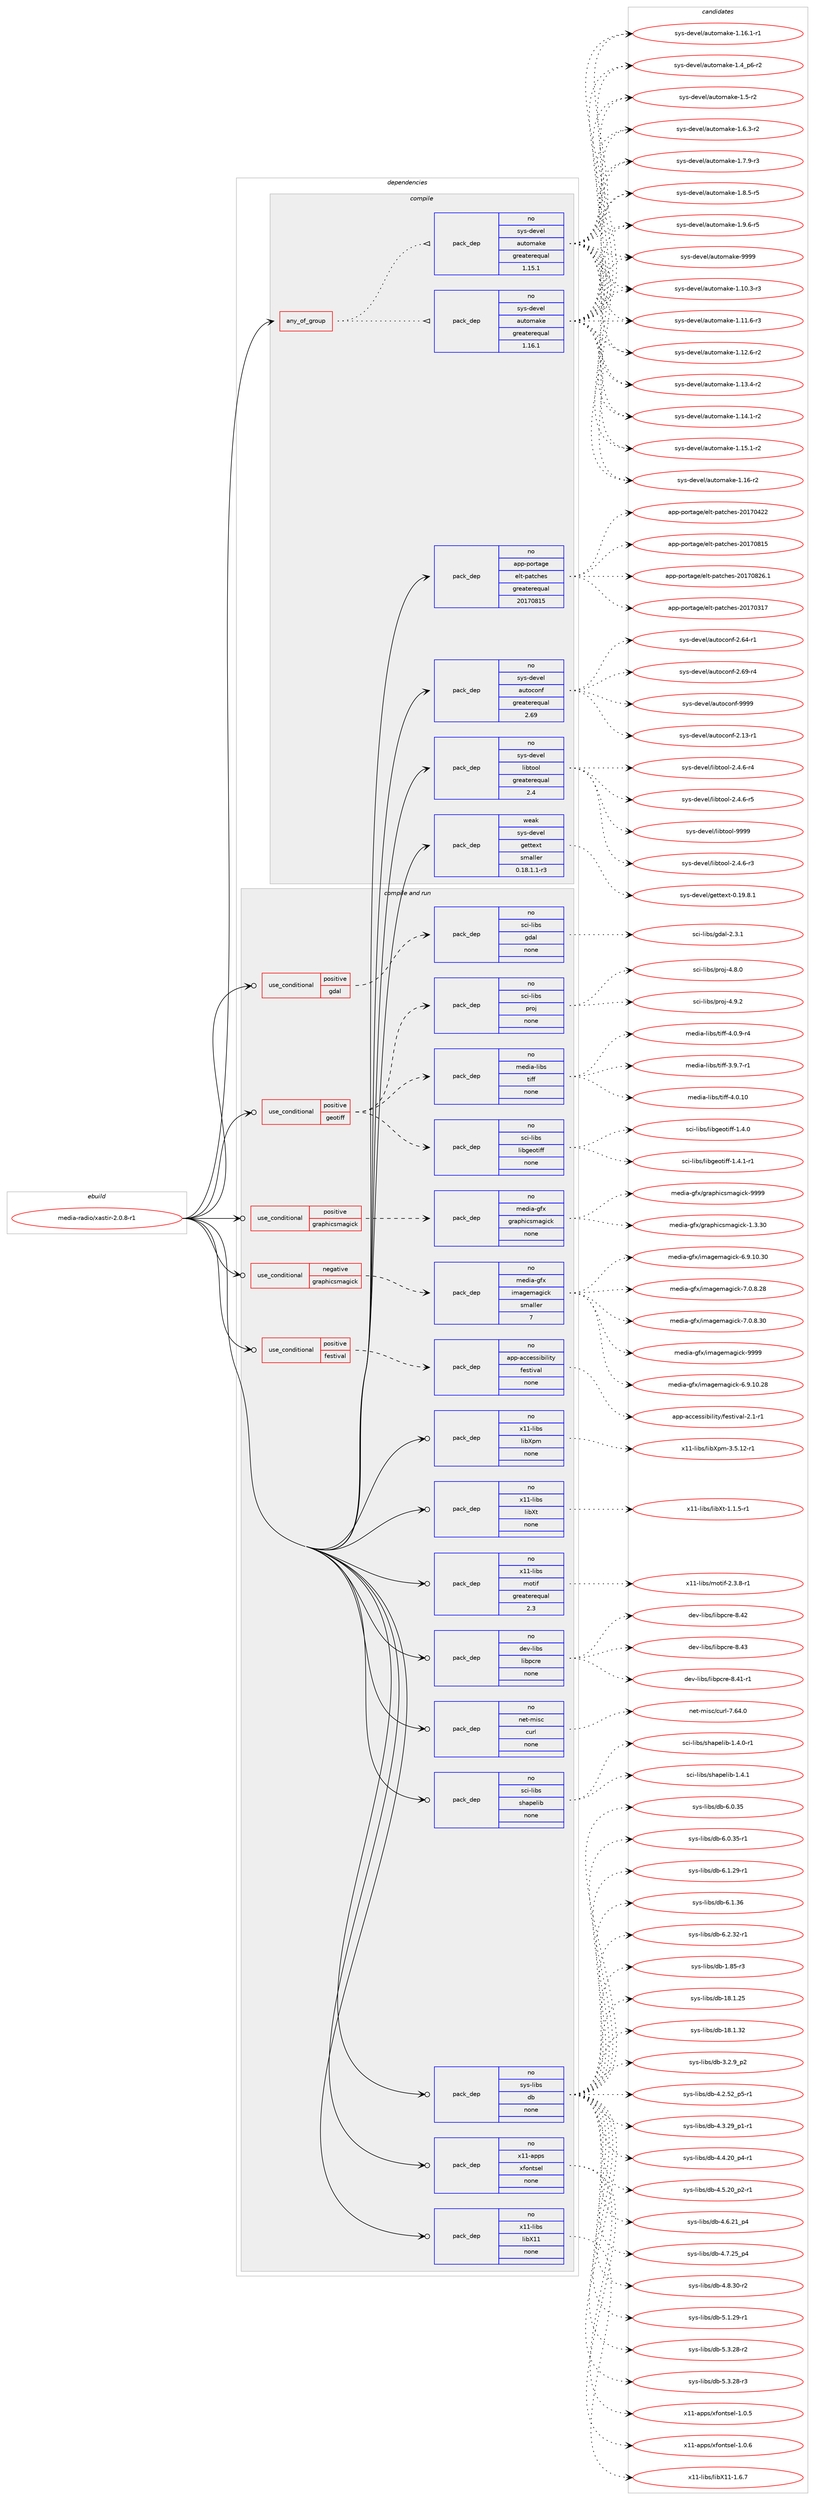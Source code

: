 digraph prolog {

# *************
# Graph options
# *************

newrank=true;
concentrate=true;
compound=true;
graph [rankdir=LR,fontname=Helvetica,fontsize=10,ranksep=1.5];#, ranksep=2.5, nodesep=0.2];
edge  [arrowhead=vee];
node  [fontname=Helvetica,fontsize=10];

# **********
# The ebuild
# **********

subgraph cluster_leftcol {
color=gray;
rank=same;
label=<<i>ebuild</i>>;
id [label="media-radio/xastir-2.0.8-r1", color=red, width=4, href="../media-radio/xastir-2.0.8-r1.svg"];
}

# ****************
# The dependencies
# ****************

subgraph cluster_midcol {
color=gray;
label=<<i>dependencies</i>>;
subgraph cluster_compile {
fillcolor="#eeeeee";
style=filled;
label=<<i>compile</i>>;
subgraph any25408 {
dependency1623764 [label=<<TABLE BORDER="0" CELLBORDER="1" CELLSPACING="0" CELLPADDING="4"><TR><TD CELLPADDING="10">any_of_group</TD></TR></TABLE>>, shape=none, color=red];subgraph pack1160941 {
dependency1623765 [label=<<TABLE BORDER="0" CELLBORDER="1" CELLSPACING="0" CELLPADDING="4" WIDTH="220"><TR><TD ROWSPAN="6" CELLPADDING="30">pack_dep</TD></TR><TR><TD WIDTH="110">no</TD></TR><TR><TD>sys-devel</TD></TR><TR><TD>automake</TD></TR><TR><TD>greaterequal</TD></TR><TR><TD>1.16.1</TD></TR></TABLE>>, shape=none, color=blue];
}
dependency1623764:e -> dependency1623765:w [weight=20,style="dotted",arrowhead="oinv"];
subgraph pack1160942 {
dependency1623766 [label=<<TABLE BORDER="0" CELLBORDER="1" CELLSPACING="0" CELLPADDING="4" WIDTH="220"><TR><TD ROWSPAN="6" CELLPADDING="30">pack_dep</TD></TR><TR><TD WIDTH="110">no</TD></TR><TR><TD>sys-devel</TD></TR><TR><TD>automake</TD></TR><TR><TD>greaterequal</TD></TR><TR><TD>1.15.1</TD></TR></TABLE>>, shape=none, color=blue];
}
dependency1623764:e -> dependency1623766:w [weight=20,style="dotted",arrowhead="oinv"];
}
id:e -> dependency1623764:w [weight=20,style="solid",arrowhead="vee"];
subgraph pack1160943 {
dependency1623767 [label=<<TABLE BORDER="0" CELLBORDER="1" CELLSPACING="0" CELLPADDING="4" WIDTH="220"><TR><TD ROWSPAN="6" CELLPADDING="30">pack_dep</TD></TR><TR><TD WIDTH="110">no</TD></TR><TR><TD>app-portage</TD></TR><TR><TD>elt-patches</TD></TR><TR><TD>greaterequal</TD></TR><TR><TD>20170815</TD></TR></TABLE>>, shape=none, color=blue];
}
id:e -> dependency1623767:w [weight=20,style="solid",arrowhead="vee"];
subgraph pack1160944 {
dependency1623768 [label=<<TABLE BORDER="0" CELLBORDER="1" CELLSPACING="0" CELLPADDING="4" WIDTH="220"><TR><TD ROWSPAN="6" CELLPADDING="30">pack_dep</TD></TR><TR><TD WIDTH="110">no</TD></TR><TR><TD>sys-devel</TD></TR><TR><TD>autoconf</TD></TR><TR><TD>greaterequal</TD></TR><TR><TD>2.69</TD></TR></TABLE>>, shape=none, color=blue];
}
id:e -> dependency1623768:w [weight=20,style="solid",arrowhead="vee"];
subgraph pack1160945 {
dependency1623769 [label=<<TABLE BORDER="0" CELLBORDER="1" CELLSPACING="0" CELLPADDING="4" WIDTH="220"><TR><TD ROWSPAN="6" CELLPADDING="30">pack_dep</TD></TR><TR><TD WIDTH="110">no</TD></TR><TR><TD>sys-devel</TD></TR><TR><TD>libtool</TD></TR><TR><TD>greaterequal</TD></TR><TR><TD>2.4</TD></TR></TABLE>>, shape=none, color=blue];
}
id:e -> dependency1623769:w [weight=20,style="solid",arrowhead="vee"];
subgraph pack1160946 {
dependency1623770 [label=<<TABLE BORDER="0" CELLBORDER="1" CELLSPACING="0" CELLPADDING="4" WIDTH="220"><TR><TD ROWSPAN="6" CELLPADDING="30">pack_dep</TD></TR><TR><TD WIDTH="110">weak</TD></TR><TR><TD>sys-devel</TD></TR><TR><TD>gettext</TD></TR><TR><TD>smaller</TD></TR><TR><TD>0.18.1.1-r3</TD></TR></TABLE>>, shape=none, color=blue];
}
id:e -> dependency1623770:w [weight=20,style="solid",arrowhead="vee"];
}
subgraph cluster_compileandrun {
fillcolor="#eeeeee";
style=filled;
label=<<i>compile and run</i>>;
subgraph cond436645 {
dependency1623771 [label=<<TABLE BORDER="0" CELLBORDER="1" CELLSPACING="0" CELLPADDING="4"><TR><TD ROWSPAN="3" CELLPADDING="10">use_conditional</TD></TR><TR><TD>negative</TD></TR><TR><TD>graphicsmagick</TD></TR></TABLE>>, shape=none, color=red];
subgraph pack1160947 {
dependency1623772 [label=<<TABLE BORDER="0" CELLBORDER="1" CELLSPACING="0" CELLPADDING="4" WIDTH="220"><TR><TD ROWSPAN="6" CELLPADDING="30">pack_dep</TD></TR><TR><TD WIDTH="110">no</TD></TR><TR><TD>media-gfx</TD></TR><TR><TD>imagemagick</TD></TR><TR><TD>smaller</TD></TR><TR><TD>7</TD></TR></TABLE>>, shape=none, color=blue];
}
dependency1623771:e -> dependency1623772:w [weight=20,style="dashed",arrowhead="vee"];
}
id:e -> dependency1623771:w [weight=20,style="solid",arrowhead="odotvee"];
subgraph cond436646 {
dependency1623773 [label=<<TABLE BORDER="0" CELLBORDER="1" CELLSPACING="0" CELLPADDING="4"><TR><TD ROWSPAN="3" CELLPADDING="10">use_conditional</TD></TR><TR><TD>positive</TD></TR><TR><TD>festival</TD></TR></TABLE>>, shape=none, color=red];
subgraph pack1160948 {
dependency1623774 [label=<<TABLE BORDER="0" CELLBORDER="1" CELLSPACING="0" CELLPADDING="4" WIDTH="220"><TR><TD ROWSPAN="6" CELLPADDING="30">pack_dep</TD></TR><TR><TD WIDTH="110">no</TD></TR><TR><TD>app-accessibility</TD></TR><TR><TD>festival</TD></TR><TR><TD>none</TD></TR><TR><TD></TD></TR></TABLE>>, shape=none, color=blue];
}
dependency1623773:e -> dependency1623774:w [weight=20,style="dashed",arrowhead="vee"];
}
id:e -> dependency1623773:w [weight=20,style="solid",arrowhead="odotvee"];
subgraph cond436647 {
dependency1623775 [label=<<TABLE BORDER="0" CELLBORDER="1" CELLSPACING="0" CELLPADDING="4"><TR><TD ROWSPAN="3" CELLPADDING="10">use_conditional</TD></TR><TR><TD>positive</TD></TR><TR><TD>gdal</TD></TR></TABLE>>, shape=none, color=red];
subgraph pack1160949 {
dependency1623776 [label=<<TABLE BORDER="0" CELLBORDER="1" CELLSPACING="0" CELLPADDING="4" WIDTH="220"><TR><TD ROWSPAN="6" CELLPADDING="30">pack_dep</TD></TR><TR><TD WIDTH="110">no</TD></TR><TR><TD>sci-libs</TD></TR><TR><TD>gdal</TD></TR><TR><TD>none</TD></TR><TR><TD></TD></TR></TABLE>>, shape=none, color=blue];
}
dependency1623775:e -> dependency1623776:w [weight=20,style="dashed",arrowhead="vee"];
}
id:e -> dependency1623775:w [weight=20,style="solid",arrowhead="odotvee"];
subgraph cond436648 {
dependency1623777 [label=<<TABLE BORDER="0" CELLBORDER="1" CELLSPACING="0" CELLPADDING="4"><TR><TD ROWSPAN="3" CELLPADDING="10">use_conditional</TD></TR><TR><TD>positive</TD></TR><TR><TD>geotiff</TD></TR></TABLE>>, shape=none, color=red];
subgraph pack1160950 {
dependency1623778 [label=<<TABLE BORDER="0" CELLBORDER="1" CELLSPACING="0" CELLPADDING="4" WIDTH="220"><TR><TD ROWSPAN="6" CELLPADDING="30">pack_dep</TD></TR><TR><TD WIDTH="110">no</TD></TR><TR><TD>sci-libs</TD></TR><TR><TD>proj</TD></TR><TR><TD>none</TD></TR><TR><TD></TD></TR></TABLE>>, shape=none, color=blue];
}
dependency1623777:e -> dependency1623778:w [weight=20,style="dashed",arrowhead="vee"];
subgraph pack1160951 {
dependency1623779 [label=<<TABLE BORDER="0" CELLBORDER="1" CELLSPACING="0" CELLPADDING="4" WIDTH="220"><TR><TD ROWSPAN="6" CELLPADDING="30">pack_dep</TD></TR><TR><TD WIDTH="110">no</TD></TR><TR><TD>sci-libs</TD></TR><TR><TD>libgeotiff</TD></TR><TR><TD>none</TD></TR><TR><TD></TD></TR></TABLE>>, shape=none, color=blue];
}
dependency1623777:e -> dependency1623779:w [weight=20,style="dashed",arrowhead="vee"];
subgraph pack1160952 {
dependency1623780 [label=<<TABLE BORDER="0" CELLBORDER="1" CELLSPACING="0" CELLPADDING="4" WIDTH="220"><TR><TD ROWSPAN="6" CELLPADDING="30">pack_dep</TD></TR><TR><TD WIDTH="110">no</TD></TR><TR><TD>media-libs</TD></TR><TR><TD>tiff</TD></TR><TR><TD>none</TD></TR><TR><TD></TD></TR></TABLE>>, shape=none, color=blue];
}
dependency1623777:e -> dependency1623780:w [weight=20,style="dashed",arrowhead="vee"];
}
id:e -> dependency1623777:w [weight=20,style="solid",arrowhead="odotvee"];
subgraph cond436649 {
dependency1623781 [label=<<TABLE BORDER="0" CELLBORDER="1" CELLSPACING="0" CELLPADDING="4"><TR><TD ROWSPAN="3" CELLPADDING="10">use_conditional</TD></TR><TR><TD>positive</TD></TR><TR><TD>graphicsmagick</TD></TR></TABLE>>, shape=none, color=red];
subgraph pack1160953 {
dependency1623782 [label=<<TABLE BORDER="0" CELLBORDER="1" CELLSPACING="0" CELLPADDING="4" WIDTH="220"><TR><TD ROWSPAN="6" CELLPADDING="30">pack_dep</TD></TR><TR><TD WIDTH="110">no</TD></TR><TR><TD>media-gfx</TD></TR><TR><TD>graphicsmagick</TD></TR><TR><TD>none</TD></TR><TR><TD></TD></TR></TABLE>>, shape=none, color=blue];
}
dependency1623781:e -> dependency1623782:w [weight=20,style="dashed",arrowhead="vee"];
}
id:e -> dependency1623781:w [weight=20,style="solid",arrowhead="odotvee"];
subgraph pack1160954 {
dependency1623783 [label=<<TABLE BORDER="0" CELLBORDER="1" CELLSPACING="0" CELLPADDING="4" WIDTH="220"><TR><TD ROWSPAN="6" CELLPADDING="30">pack_dep</TD></TR><TR><TD WIDTH="110">no</TD></TR><TR><TD>dev-libs</TD></TR><TR><TD>libpcre</TD></TR><TR><TD>none</TD></TR><TR><TD></TD></TR></TABLE>>, shape=none, color=blue];
}
id:e -> dependency1623783:w [weight=20,style="solid",arrowhead="odotvee"];
subgraph pack1160955 {
dependency1623784 [label=<<TABLE BORDER="0" CELLBORDER="1" CELLSPACING="0" CELLPADDING="4" WIDTH="220"><TR><TD ROWSPAN="6" CELLPADDING="30">pack_dep</TD></TR><TR><TD WIDTH="110">no</TD></TR><TR><TD>net-misc</TD></TR><TR><TD>curl</TD></TR><TR><TD>none</TD></TR><TR><TD></TD></TR></TABLE>>, shape=none, color=blue];
}
id:e -> dependency1623784:w [weight=20,style="solid",arrowhead="odotvee"];
subgraph pack1160956 {
dependency1623785 [label=<<TABLE BORDER="0" CELLBORDER="1" CELLSPACING="0" CELLPADDING="4" WIDTH="220"><TR><TD ROWSPAN="6" CELLPADDING="30">pack_dep</TD></TR><TR><TD WIDTH="110">no</TD></TR><TR><TD>sci-libs</TD></TR><TR><TD>shapelib</TD></TR><TR><TD>none</TD></TR><TR><TD></TD></TR></TABLE>>, shape=none, color=blue];
}
id:e -> dependency1623785:w [weight=20,style="solid",arrowhead="odotvee"];
subgraph pack1160957 {
dependency1623786 [label=<<TABLE BORDER="0" CELLBORDER="1" CELLSPACING="0" CELLPADDING="4" WIDTH="220"><TR><TD ROWSPAN="6" CELLPADDING="30">pack_dep</TD></TR><TR><TD WIDTH="110">no</TD></TR><TR><TD>sys-libs</TD></TR><TR><TD>db</TD></TR><TR><TD>none</TD></TR><TR><TD></TD></TR></TABLE>>, shape=none, color=blue];
}
id:e -> dependency1623786:w [weight=20,style="solid",arrowhead="odotvee"];
subgraph pack1160958 {
dependency1623787 [label=<<TABLE BORDER="0" CELLBORDER="1" CELLSPACING="0" CELLPADDING="4" WIDTH="220"><TR><TD ROWSPAN="6" CELLPADDING="30">pack_dep</TD></TR><TR><TD WIDTH="110">no</TD></TR><TR><TD>x11-apps</TD></TR><TR><TD>xfontsel</TD></TR><TR><TD>none</TD></TR><TR><TD></TD></TR></TABLE>>, shape=none, color=blue];
}
id:e -> dependency1623787:w [weight=20,style="solid",arrowhead="odotvee"];
subgraph pack1160959 {
dependency1623788 [label=<<TABLE BORDER="0" CELLBORDER="1" CELLSPACING="0" CELLPADDING="4" WIDTH="220"><TR><TD ROWSPAN="6" CELLPADDING="30">pack_dep</TD></TR><TR><TD WIDTH="110">no</TD></TR><TR><TD>x11-libs</TD></TR><TR><TD>libX11</TD></TR><TR><TD>none</TD></TR><TR><TD></TD></TR></TABLE>>, shape=none, color=blue];
}
id:e -> dependency1623788:w [weight=20,style="solid",arrowhead="odotvee"];
subgraph pack1160960 {
dependency1623789 [label=<<TABLE BORDER="0" CELLBORDER="1" CELLSPACING="0" CELLPADDING="4" WIDTH="220"><TR><TD ROWSPAN="6" CELLPADDING="30">pack_dep</TD></TR><TR><TD WIDTH="110">no</TD></TR><TR><TD>x11-libs</TD></TR><TR><TD>libXpm</TD></TR><TR><TD>none</TD></TR><TR><TD></TD></TR></TABLE>>, shape=none, color=blue];
}
id:e -> dependency1623789:w [weight=20,style="solid",arrowhead="odotvee"];
subgraph pack1160961 {
dependency1623790 [label=<<TABLE BORDER="0" CELLBORDER="1" CELLSPACING="0" CELLPADDING="4" WIDTH="220"><TR><TD ROWSPAN="6" CELLPADDING="30">pack_dep</TD></TR><TR><TD WIDTH="110">no</TD></TR><TR><TD>x11-libs</TD></TR><TR><TD>libXt</TD></TR><TR><TD>none</TD></TR><TR><TD></TD></TR></TABLE>>, shape=none, color=blue];
}
id:e -> dependency1623790:w [weight=20,style="solid",arrowhead="odotvee"];
subgraph pack1160962 {
dependency1623791 [label=<<TABLE BORDER="0" CELLBORDER="1" CELLSPACING="0" CELLPADDING="4" WIDTH="220"><TR><TD ROWSPAN="6" CELLPADDING="30">pack_dep</TD></TR><TR><TD WIDTH="110">no</TD></TR><TR><TD>x11-libs</TD></TR><TR><TD>motif</TD></TR><TR><TD>greaterequal</TD></TR><TR><TD>2.3</TD></TR></TABLE>>, shape=none, color=blue];
}
id:e -> dependency1623791:w [weight=20,style="solid",arrowhead="odotvee"];
}
subgraph cluster_run {
fillcolor="#eeeeee";
style=filled;
label=<<i>run</i>>;
}
}

# **************
# The candidates
# **************

subgraph cluster_choices {
rank=same;
color=gray;
label=<<i>candidates</i>>;

subgraph choice1160941 {
color=black;
nodesep=1;
choice11512111545100101118101108479711711611110997107101454946494846514511451 [label="sys-devel/automake-1.10.3-r3", color=red, width=4,href="../sys-devel/automake-1.10.3-r3.svg"];
choice11512111545100101118101108479711711611110997107101454946494946544511451 [label="sys-devel/automake-1.11.6-r3", color=red, width=4,href="../sys-devel/automake-1.11.6-r3.svg"];
choice11512111545100101118101108479711711611110997107101454946495046544511450 [label="sys-devel/automake-1.12.6-r2", color=red, width=4,href="../sys-devel/automake-1.12.6-r2.svg"];
choice11512111545100101118101108479711711611110997107101454946495146524511450 [label="sys-devel/automake-1.13.4-r2", color=red, width=4,href="../sys-devel/automake-1.13.4-r2.svg"];
choice11512111545100101118101108479711711611110997107101454946495246494511450 [label="sys-devel/automake-1.14.1-r2", color=red, width=4,href="../sys-devel/automake-1.14.1-r2.svg"];
choice11512111545100101118101108479711711611110997107101454946495346494511450 [label="sys-devel/automake-1.15.1-r2", color=red, width=4,href="../sys-devel/automake-1.15.1-r2.svg"];
choice1151211154510010111810110847971171161111099710710145494649544511450 [label="sys-devel/automake-1.16-r2", color=red, width=4,href="../sys-devel/automake-1.16-r2.svg"];
choice11512111545100101118101108479711711611110997107101454946495446494511449 [label="sys-devel/automake-1.16.1-r1", color=red, width=4,href="../sys-devel/automake-1.16.1-r1.svg"];
choice115121115451001011181011084797117116111109971071014549465295112544511450 [label="sys-devel/automake-1.4_p6-r2", color=red, width=4,href="../sys-devel/automake-1.4_p6-r2.svg"];
choice11512111545100101118101108479711711611110997107101454946534511450 [label="sys-devel/automake-1.5-r2", color=red, width=4,href="../sys-devel/automake-1.5-r2.svg"];
choice115121115451001011181011084797117116111109971071014549465446514511450 [label="sys-devel/automake-1.6.3-r2", color=red, width=4,href="../sys-devel/automake-1.6.3-r2.svg"];
choice115121115451001011181011084797117116111109971071014549465546574511451 [label="sys-devel/automake-1.7.9-r3", color=red, width=4,href="../sys-devel/automake-1.7.9-r3.svg"];
choice115121115451001011181011084797117116111109971071014549465646534511453 [label="sys-devel/automake-1.8.5-r5", color=red, width=4,href="../sys-devel/automake-1.8.5-r5.svg"];
choice115121115451001011181011084797117116111109971071014549465746544511453 [label="sys-devel/automake-1.9.6-r5", color=red, width=4,href="../sys-devel/automake-1.9.6-r5.svg"];
choice115121115451001011181011084797117116111109971071014557575757 [label="sys-devel/automake-9999", color=red, width=4,href="../sys-devel/automake-9999.svg"];
dependency1623765:e -> choice11512111545100101118101108479711711611110997107101454946494846514511451:w [style=dotted,weight="100"];
dependency1623765:e -> choice11512111545100101118101108479711711611110997107101454946494946544511451:w [style=dotted,weight="100"];
dependency1623765:e -> choice11512111545100101118101108479711711611110997107101454946495046544511450:w [style=dotted,weight="100"];
dependency1623765:e -> choice11512111545100101118101108479711711611110997107101454946495146524511450:w [style=dotted,weight="100"];
dependency1623765:e -> choice11512111545100101118101108479711711611110997107101454946495246494511450:w [style=dotted,weight="100"];
dependency1623765:e -> choice11512111545100101118101108479711711611110997107101454946495346494511450:w [style=dotted,weight="100"];
dependency1623765:e -> choice1151211154510010111810110847971171161111099710710145494649544511450:w [style=dotted,weight="100"];
dependency1623765:e -> choice11512111545100101118101108479711711611110997107101454946495446494511449:w [style=dotted,weight="100"];
dependency1623765:e -> choice115121115451001011181011084797117116111109971071014549465295112544511450:w [style=dotted,weight="100"];
dependency1623765:e -> choice11512111545100101118101108479711711611110997107101454946534511450:w [style=dotted,weight="100"];
dependency1623765:e -> choice115121115451001011181011084797117116111109971071014549465446514511450:w [style=dotted,weight="100"];
dependency1623765:e -> choice115121115451001011181011084797117116111109971071014549465546574511451:w [style=dotted,weight="100"];
dependency1623765:e -> choice115121115451001011181011084797117116111109971071014549465646534511453:w [style=dotted,weight="100"];
dependency1623765:e -> choice115121115451001011181011084797117116111109971071014549465746544511453:w [style=dotted,weight="100"];
dependency1623765:e -> choice115121115451001011181011084797117116111109971071014557575757:w [style=dotted,weight="100"];
}
subgraph choice1160942 {
color=black;
nodesep=1;
choice11512111545100101118101108479711711611110997107101454946494846514511451 [label="sys-devel/automake-1.10.3-r3", color=red, width=4,href="../sys-devel/automake-1.10.3-r3.svg"];
choice11512111545100101118101108479711711611110997107101454946494946544511451 [label="sys-devel/automake-1.11.6-r3", color=red, width=4,href="../sys-devel/automake-1.11.6-r3.svg"];
choice11512111545100101118101108479711711611110997107101454946495046544511450 [label="sys-devel/automake-1.12.6-r2", color=red, width=4,href="../sys-devel/automake-1.12.6-r2.svg"];
choice11512111545100101118101108479711711611110997107101454946495146524511450 [label="sys-devel/automake-1.13.4-r2", color=red, width=4,href="../sys-devel/automake-1.13.4-r2.svg"];
choice11512111545100101118101108479711711611110997107101454946495246494511450 [label="sys-devel/automake-1.14.1-r2", color=red, width=4,href="../sys-devel/automake-1.14.1-r2.svg"];
choice11512111545100101118101108479711711611110997107101454946495346494511450 [label="sys-devel/automake-1.15.1-r2", color=red, width=4,href="../sys-devel/automake-1.15.1-r2.svg"];
choice1151211154510010111810110847971171161111099710710145494649544511450 [label="sys-devel/automake-1.16-r2", color=red, width=4,href="../sys-devel/automake-1.16-r2.svg"];
choice11512111545100101118101108479711711611110997107101454946495446494511449 [label="sys-devel/automake-1.16.1-r1", color=red, width=4,href="../sys-devel/automake-1.16.1-r1.svg"];
choice115121115451001011181011084797117116111109971071014549465295112544511450 [label="sys-devel/automake-1.4_p6-r2", color=red, width=4,href="../sys-devel/automake-1.4_p6-r2.svg"];
choice11512111545100101118101108479711711611110997107101454946534511450 [label="sys-devel/automake-1.5-r2", color=red, width=4,href="../sys-devel/automake-1.5-r2.svg"];
choice115121115451001011181011084797117116111109971071014549465446514511450 [label="sys-devel/automake-1.6.3-r2", color=red, width=4,href="../sys-devel/automake-1.6.3-r2.svg"];
choice115121115451001011181011084797117116111109971071014549465546574511451 [label="sys-devel/automake-1.7.9-r3", color=red, width=4,href="../sys-devel/automake-1.7.9-r3.svg"];
choice115121115451001011181011084797117116111109971071014549465646534511453 [label="sys-devel/automake-1.8.5-r5", color=red, width=4,href="../sys-devel/automake-1.8.5-r5.svg"];
choice115121115451001011181011084797117116111109971071014549465746544511453 [label="sys-devel/automake-1.9.6-r5", color=red, width=4,href="../sys-devel/automake-1.9.6-r5.svg"];
choice115121115451001011181011084797117116111109971071014557575757 [label="sys-devel/automake-9999", color=red, width=4,href="../sys-devel/automake-9999.svg"];
dependency1623766:e -> choice11512111545100101118101108479711711611110997107101454946494846514511451:w [style=dotted,weight="100"];
dependency1623766:e -> choice11512111545100101118101108479711711611110997107101454946494946544511451:w [style=dotted,weight="100"];
dependency1623766:e -> choice11512111545100101118101108479711711611110997107101454946495046544511450:w [style=dotted,weight="100"];
dependency1623766:e -> choice11512111545100101118101108479711711611110997107101454946495146524511450:w [style=dotted,weight="100"];
dependency1623766:e -> choice11512111545100101118101108479711711611110997107101454946495246494511450:w [style=dotted,weight="100"];
dependency1623766:e -> choice11512111545100101118101108479711711611110997107101454946495346494511450:w [style=dotted,weight="100"];
dependency1623766:e -> choice1151211154510010111810110847971171161111099710710145494649544511450:w [style=dotted,weight="100"];
dependency1623766:e -> choice11512111545100101118101108479711711611110997107101454946495446494511449:w [style=dotted,weight="100"];
dependency1623766:e -> choice115121115451001011181011084797117116111109971071014549465295112544511450:w [style=dotted,weight="100"];
dependency1623766:e -> choice11512111545100101118101108479711711611110997107101454946534511450:w [style=dotted,weight="100"];
dependency1623766:e -> choice115121115451001011181011084797117116111109971071014549465446514511450:w [style=dotted,weight="100"];
dependency1623766:e -> choice115121115451001011181011084797117116111109971071014549465546574511451:w [style=dotted,weight="100"];
dependency1623766:e -> choice115121115451001011181011084797117116111109971071014549465646534511453:w [style=dotted,weight="100"];
dependency1623766:e -> choice115121115451001011181011084797117116111109971071014549465746544511453:w [style=dotted,weight="100"];
dependency1623766:e -> choice115121115451001011181011084797117116111109971071014557575757:w [style=dotted,weight="100"];
}
subgraph choice1160943 {
color=black;
nodesep=1;
choice97112112451121111141169710310147101108116451129711699104101115455048495548514955 [label="app-portage/elt-patches-20170317", color=red, width=4,href="../app-portage/elt-patches-20170317.svg"];
choice97112112451121111141169710310147101108116451129711699104101115455048495548525050 [label="app-portage/elt-patches-20170422", color=red, width=4,href="../app-portage/elt-patches-20170422.svg"];
choice97112112451121111141169710310147101108116451129711699104101115455048495548564953 [label="app-portage/elt-patches-20170815", color=red, width=4,href="../app-portage/elt-patches-20170815.svg"];
choice971121124511211111411697103101471011081164511297116991041011154550484955485650544649 [label="app-portage/elt-patches-20170826.1", color=red, width=4,href="../app-portage/elt-patches-20170826.1.svg"];
dependency1623767:e -> choice97112112451121111141169710310147101108116451129711699104101115455048495548514955:w [style=dotted,weight="100"];
dependency1623767:e -> choice97112112451121111141169710310147101108116451129711699104101115455048495548525050:w [style=dotted,weight="100"];
dependency1623767:e -> choice97112112451121111141169710310147101108116451129711699104101115455048495548564953:w [style=dotted,weight="100"];
dependency1623767:e -> choice971121124511211111411697103101471011081164511297116991041011154550484955485650544649:w [style=dotted,weight="100"];
}
subgraph choice1160944 {
color=black;
nodesep=1;
choice1151211154510010111810110847971171161119911111010245504649514511449 [label="sys-devel/autoconf-2.13-r1", color=red, width=4,href="../sys-devel/autoconf-2.13-r1.svg"];
choice1151211154510010111810110847971171161119911111010245504654524511449 [label="sys-devel/autoconf-2.64-r1", color=red, width=4,href="../sys-devel/autoconf-2.64-r1.svg"];
choice1151211154510010111810110847971171161119911111010245504654574511452 [label="sys-devel/autoconf-2.69-r4", color=red, width=4,href="../sys-devel/autoconf-2.69-r4.svg"];
choice115121115451001011181011084797117116111991111101024557575757 [label="sys-devel/autoconf-9999", color=red, width=4,href="../sys-devel/autoconf-9999.svg"];
dependency1623768:e -> choice1151211154510010111810110847971171161119911111010245504649514511449:w [style=dotted,weight="100"];
dependency1623768:e -> choice1151211154510010111810110847971171161119911111010245504654524511449:w [style=dotted,weight="100"];
dependency1623768:e -> choice1151211154510010111810110847971171161119911111010245504654574511452:w [style=dotted,weight="100"];
dependency1623768:e -> choice115121115451001011181011084797117116111991111101024557575757:w [style=dotted,weight="100"];
}
subgraph choice1160945 {
color=black;
nodesep=1;
choice1151211154510010111810110847108105981161111111084550465246544511451 [label="sys-devel/libtool-2.4.6-r3", color=red, width=4,href="../sys-devel/libtool-2.4.6-r3.svg"];
choice1151211154510010111810110847108105981161111111084550465246544511452 [label="sys-devel/libtool-2.4.6-r4", color=red, width=4,href="../sys-devel/libtool-2.4.6-r4.svg"];
choice1151211154510010111810110847108105981161111111084550465246544511453 [label="sys-devel/libtool-2.4.6-r5", color=red, width=4,href="../sys-devel/libtool-2.4.6-r5.svg"];
choice1151211154510010111810110847108105981161111111084557575757 [label="sys-devel/libtool-9999", color=red, width=4,href="../sys-devel/libtool-9999.svg"];
dependency1623769:e -> choice1151211154510010111810110847108105981161111111084550465246544511451:w [style=dotted,weight="100"];
dependency1623769:e -> choice1151211154510010111810110847108105981161111111084550465246544511452:w [style=dotted,weight="100"];
dependency1623769:e -> choice1151211154510010111810110847108105981161111111084550465246544511453:w [style=dotted,weight="100"];
dependency1623769:e -> choice1151211154510010111810110847108105981161111111084557575757:w [style=dotted,weight="100"];
}
subgraph choice1160946 {
color=black;
nodesep=1;
choice1151211154510010111810110847103101116116101120116454846495746564649 [label="sys-devel/gettext-0.19.8.1", color=red, width=4,href="../sys-devel/gettext-0.19.8.1.svg"];
dependency1623770:e -> choice1151211154510010111810110847103101116116101120116454846495746564649:w [style=dotted,weight="100"];
}
subgraph choice1160947 {
color=black;
nodesep=1;
choice10910110010597451031021204710510997103101109971031059910745544657464948465056 [label="media-gfx/imagemagick-6.9.10.28", color=red, width=4,href="../media-gfx/imagemagick-6.9.10.28.svg"];
choice10910110010597451031021204710510997103101109971031059910745544657464948465148 [label="media-gfx/imagemagick-6.9.10.30", color=red, width=4,href="../media-gfx/imagemagick-6.9.10.30.svg"];
choice109101100105974510310212047105109971031011099710310599107455546484656465056 [label="media-gfx/imagemagick-7.0.8.28", color=red, width=4,href="../media-gfx/imagemagick-7.0.8.28.svg"];
choice109101100105974510310212047105109971031011099710310599107455546484656465148 [label="media-gfx/imagemagick-7.0.8.30", color=red, width=4,href="../media-gfx/imagemagick-7.0.8.30.svg"];
choice1091011001059745103102120471051099710310110997103105991074557575757 [label="media-gfx/imagemagick-9999", color=red, width=4,href="../media-gfx/imagemagick-9999.svg"];
dependency1623772:e -> choice10910110010597451031021204710510997103101109971031059910745544657464948465056:w [style=dotted,weight="100"];
dependency1623772:e -> choice10910110010597451031021204710510997103101109971031059910745544657464948465148:w [style=dotted,weight="100"];
dependency1623772:e -> choice109101100105974510310212047105109971031011099710310599107455546484656465056:w [style=dotted,weight="100"];
dependency1623772:e -> choice109101100105974510310212047105109971031011099710310599107455546484656465148:w [style=dotted,weight="100"];
dependency1623772:e -> choice1091011001059745103102120471051099710310110997103105991074557575757:w [style=dotted,weight="100"];
}
subgraph choice1160948 {
color=black;
nodesep=1;
choice9711211245979999101115115105981051081051161214710210111511610511897108455046494511449 [label="app-accessibility/festival-2.1-r1", color=red, width=4,href="../app-accessibility/festival-2.1-r1.svg"];
dependency1623774:e -> choice9711211245979999101115115105981051081051161214710210111511610511897108455046494511449:w [style=dotted,weight="100"];
}
subgraph choice1160949 {
color=black;
nodesep=1;
choice1159910545108105981154710310097108455046514649 [label="sci-libs/gdal-2.3.1", color=red, width=4,href="../sci-libs/gdal-2.3.1.svg"];
dependency1623776:e -> choice1159910545108105981154710310097108455046514649:w [style=dotted,weight="100"];
}
subgraph choice1160950 {
color=black;
nodesep=1;
choice11599105451081059811547112114111106455246564648 [label="sci-libs/proj-4.8.0", color=red, width=4,href="../sci-libs/proj-4.8.0.svg"];
choice11599105451081059811547112114111106455246574650 [label="sci-libs/proj-4.9.2", color=red, width=4,href="../sci-libs/proj-4.9.2.svg"];
dependency1623778:e -> choice11599105451081059811547112114111106455246564648:w [style=dotted,weight="100"];
dependency1623778:e -> choice11599105451081059811547112114111106455246574650:w [style=dotted,weight="100"];
}
subgraph choice1160951 {
color=black;
nodesep=1;
choice1159910545108105981154710810598103101111116105102102454946524648 [label="sci-libs/libgeotiff-1.4.0", color=red, width=4,href="../sci-libs/libgeotiff-1.4.0.svg"];
choice11599105451081059811547108105981031011111161051021024549465246494511449 [label="sci-libs/libgeotiff-1.4.1-r1", color=red, width=4,href="../sci-libs/libgeotiff-1.4.1-r1.svg"];
dependency1623779:e -> choice1159910545108105981154710810598103101111116105102102454946524648:w [style=dotted,weight="100"];
dependency1623779:e -> choice11599105451081059811547108105981031011111161051021024549465246494511449:w [style=dotted,weight="100"];
}
subgraph choice1160952 {
color=black;
nodesep=1;
choice109101100105974510810598115471161051021024551465746554511449 [label="media-libs/tiff-3.9.7-r1", color=red, width=4,href="../media-libs/tiff-3.9.7-r1.svg"];
choice1091011001059745108105981154711610510210245524648464948 [label="media-libs/tiff-4.0.10", color=red, width=4,href="../media-libs/tiff-4.0.10.svg"];
choice109101100105974510810598115471161051021024552464846574511452 [label="media-libs/tiff-4.0.9-r4", color=red, width=4,href="../media-libs/tiff-4.0.9-r4.svg"];
dependency1623780:e -> choice109101100105974510810598115471161051021024551465746554511449:w [style=dotted,weight="100"];
dependency1623780:e -> choice1091011001059745108105981154711610510210245524648464948:w [style=dotted,weight="100"];
dependency1623780:e -> choice109101100105974510810598115471161051021024552464846574511452:w [style=dotted,weight="100"];
}
subgraph choice1160953 {
color=black;
nodesep=1;
choice1091011001059745103102120471031149711210410599115109971031059910745494651465148 [label="media-gfx/graphicsmagick-1.3.30", color=red, width=4,href="../media-gfx/graphicsmagick-1.3.30.svg"];
choice109101100105974510310212047103114971121041059911510997103105991074557575757 [label="media-gfx/graphicsmagick-9999", color=red, width=4,href="../media-gfx/graphicsmagick-9999.svg"];
dependency1623782:e -> choice1091011001059745103102120471031149711210410599115109971031059910745494651465148:w [style=dotted,weight="100"];
dependency1623782:e -> choice109101100105974510310212047103114971121041059911510997103105991074557575757:w [style=dotted,weight="100"];
}
subgraph choice1160954 {
color=black;
nodesep=1;
choice100101118451081059811547108105981129911410145564652494511449 [label="dev-libs/libpcre-8.41-r1", color=red, width=4,href="../dev-libs/libpcre-8.41-r1.svg"];
choice10010111845108105981154710810598112991141014556465250 [label="dev-libs/libpcre-8.42", color=red, width=4,href="../dev-libs/libpcre-8.42.svg"];
choice10010111845108105981154710810598112991141014556465251 [label="dev-libs/libpcre-8.43", color=red, width=4,href="../dev-libs/libpcre-8.43.svg"];
dependency1623783:e -> choice100101118451081059811547108105981129911410145564652494511449:w [style=dotted,weight="100"];
dependency1623783:e -> choice10010111845108105981154710810598112991141014556465250:w [style=dotted,weight="100"];
dependency1623783:e -> choice10010111845108105981154710810598112991141014556465251:w [style=dotted,weight="100"];
}
subgraph choice1160955 {
color=black;
nodesep=1;
choice1101011164510910511599479911711410845554654524648 [label="net-misc/curl-7.64.0", color=red, width=4,href="../net-misc/curl-7.64.0.svg"];
dependency1623784:e -> choice1101011164510910511599479911711410845554654524648:w [style=dotted,weight="100"];
}
subgraph choice1160956 {
color=black;
nodesep=1;
choice1159910545108105981154711510497112101108105984549465246484511449 [label="sci-libs/shapelib-1.4.0-r1", color=red, width=4,href="../sci-libs/shapelib-1.4.0-r1.svg"];
choice115991054510810598115471151049711210110810598454946524649 [label="sci-libs/shapelib-1.4.1", color=red, width=4,href="../sci-libs/shapelib-1.4.1.svg"];
dependency1623785:e -> choice1159910545108105981154711510497112101108105984549465246484511449:w [style=dotted,weight="100"];
dependency1623785:e -> choice115991054510810598115471151049711210110810598454946524649:w [style=dotted,weight="100"];
}
subgraph choice1160957 {
color=black;
nodesep=1;
choice1151211154510810598115471009845494656534511451 [label="sys-libs/db-1.85-r3", color=red, width=4,href="../sys-libs/db-1.85-r3.svg"];
choice115121115451081059811547100984549564649465053 [label="sys-libs/db-18.1.25", color=red, width=4,href="../sys-libs/db-18.1.25.svg"];
choice115121115451081059811547100984549564649465150 [label="sys-libs/db-18.1.32", color=red, width=4,href="../sys-libs/db-18.1.32.svg"];
choice115121115451081059811547100984551465046579511250 [label="sys-libs/db-3.2.9_p2", color=red, width=4,href="../sys-libs/db-3.2.9_p2.svg"];
choice115121115451081059811547100984552465046535095112534511449 [label="sys-libs/db-4.2.52_p5-r1", color=red, width=4,href="../sys-libs/db-4.2.52_p5-r1.svg"];
choice115121115451081059811547100984552465146505795112494511449 [label="sys-libs/db-4.3.29_p1-r1", color=red, width=4,href="../sys-libs/db-4.3.29_p1-r1.svg"];
choice115121115451081059811547100984552465246504895112524511449 [label="sys-libs/db-4.4.20_p4-r1", color=red, width=4,href="../sys-libs/db-4.4.20_p4-r1.svg"];
choice115121115451081059811547100984552465346504895112504511449 [label="sys-libs/db-4.5.20_p2-r1", color=red, width=4,href="../sys-libs/db-4.5.20_p2-r1.svg"];
choice11512111545108105981154710098455246544650499511252 [label="sys-libs/db-4.6.21_p4", color=red, width=4,href="../sys-libs/db-4.6.21_p4.svg"];
choice11512111545108105981154710098455246554650539511252 [label="sys-libs/db-4.7.25_p4", color=red, width=4,href="../sys-libs/db-4.7.25_p4.svg"];
choice11512111545108105981154710098455246564651484511450 [label="sys-libs/db-4.8.30-r2", color=red, width=4,href="../sys-libs/db-4.8.30-r2.svg"];
choice11512111545108105981154710098455346494650574511449 [label="sys-libs/db-5.1.29-r1", color=red, width=4,href="../sys-libs/db-5.1.29-r1.svg"];
choice11512111545108105981154710098455346514650564511450 [label="sys-libs/db-5.3.28-r2", color=red, width=4,href="../sys-libs/db-5.3.28-r2.svg"];
choice11512111545108105981154710098455346514650564511451 [label="sys-libs/db-5.3.28-r3", color=red, width=4,href="../sys-libs/db-5.3.28-r3.svg"];
choice1151211154510810598115471009845544648465153 [label="sys-libs/db-6.0.35", color=red, width=4,href="../sys-libs/db-6.0.35.svg"];
choice11512111545108105981154710098455446484651534511449 [label="sys-libs/db-6.0.35-r1", color=red, width=4,href="../sys-libs/db-6.0.35-r1.svg"];
choice11512111545108105981154710098455446494650574511449 [label="sys-libs/db-6.1.29-r1", color=red, width=4,href="../sys-libs/db-6.1.29-r1.svg"];
choice1151211154510810598115471009845544649465154 [label="sys-libs/db-6.1.36", color=red, width=4,href="../sys-libs/db-6.1.36.svg"];
choice11512111545108105981154710098455446504651504511449 [label="sys-libs/db-6.2.32-r1", color=red, width=4,href="../sys-libs/db-6.2.32-r1.svg"];
dependency1623786:e -> choice1151211154510810598115471009845494656534511451:w [style=dotted,weight="100"];
dependency1623786:e -> choice115121115451081059811547100984549564649465053:w [style=dotted,weight="100"];
dependency1623786:e -> choice115121115451081059811547100984549564649465150:w [style=dotted,weight="100"];
dependency1623786:e -> choice115121115451081059811547100984551465046579511250:w [style=dotted,weight="100"];
dependency1623786:e -> choice115121115451081059811547100984552465046535095112534511449:w [style=dotted,weight="100"];
dependency1623786:e -> choice115121115451081059811547100984552465146505795112494511449:w [style=dotted,weight="100"];
dependency1623786:e -> choice115121115451081059811547100984552465246504895112524511449:w [style=dotted,weight="100"];
dependency1623786:e -> choice115121115451081059811547100984552465346504895112504511449:w [style=dotted,weight="100"];
dependency1623786:e -> choice11512111545108105981154710098455246544650499511252:w [style=dotted,weight="100"];
dependency1623786:e -> choice11512111545108105981154710098455246554650539511252:w [style=dotted,weight="100"];
dependency1623786:e -> choice11512111545108105981154710098455246564651484511450:w [style=dotted,weight="100"];
dependency1623786:e -> choice11512111545108105981154710098455346494650574511449:w [style=dotted,weight="100"];
dependency1623786:e -> choice11512111545108105981154710098455346514650564511450:w [style=dotted,weight="100"];
dependency1623786:e -> choice11512111545108105981154710098455346514650564511451:w [style=dotted,weight="100"];
dependency1623786:e -> choice1151211154510810598115471009845544648465153:w [style=dotted,weight="100"];
dependency1623786:e -> choice11512111545108105981154710098455446484651534511449:w [style=dotted,weight="100"];
dependency1623786:e -> choice11512111545108105981154710098455446494650574511449:w [style=dotted,weight="100"];
dependency1623786:e -> choice1151211154510810598115471009845544649465154:w [style=dotted,weight="100"];
dependency1623786:e -> choice11512111545108105981154710098455446504651504511449:w [style=dotted,weight="100"];
}
subgraph choice1160958 {
color=black;
nodesep=1;
choice1204949459711211211547120102111110116115101108454946484653 [label="x11-apps/xfontsel-1.0.5", color=red, width=4,href="../x11-apps/xfontsel-1.0.5.svg"];
choice1204949459711211211547120102111110116115101108454946484654 [label="x11-apps/xfontsel-1.0.6", color=red, width=4,href="../x11-apps/xfontsel-1.0.6.svg"];
dependency1623787:e -> choice1204949459711211211547120102111110116115101108454946484653:w [style=dotted,weight="100"];
dependency1623787:e -> choice1204949459711211211547120102111110116115101108454946484654:w [style=dotted,weight="100"];
}
subgraph choice1160959 {
color=black;
nodesep=1;
choice120494945108105981154710810598884949454946544655 [label="x11-libs/libX11-1.6.7", color=red, width=4,href="../x11-libs/libX11-1.6.7.svg"];
dependency1623788:e -> choice120494945108105981154710810598884949454946544655:w [style=dotted,weight="100"];
}
subgraph choice1160960 {
color=black;
nodesep=1;
choice12049494510810598115471081059888112109455146534649504511449 [label="x11-libs/libXpm-3.5.12-r1", color=red, width=4,href="../x11-libs/libXpm-3.5.12-r1.svg"];
dependency1623789:e -> choice12049494510810598115471081059888112109455146534649504511449:w [style=dotted,weight="100"];
}
subgraph choice1160961 {
color=black;
nodesep=1;
choice120494945108105981154710810598881164549464946534511449 [label="x11-libs/libXt-1.1.5-r1", color=red, width=4,href="../x11-libs/libXt-1.1.5-r1.svg"];
dependency1623790:e -> choice120494945108105981154710810598881164549464946534511449:w [style=dotted,weight="100"];
}
subgraph choice1160962 {
color=black;
nodesep=1;
choice12049494510810598115471091111161051024550465146564511449 [label="x11-libs/motif-2.3.8-r1", color=red, width=4,href="../x11-libs/motif-2.3.8-r1.svg"];
dependency1623791:e -> choice12049494510810598115471091111161051024550465146564511449:w [style=dotted,weight="100"];
}
}

}
